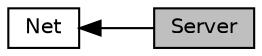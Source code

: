 digraph "Server"
{
  bgcolor="transparent";
  edge [fontname="Helvetica",fontsize="10",labelfontname="Helvetica",labelfontsize="10"];
  node [fontname="Helvetica",fontsize="10",shape=box];
  rankdir=LR;
  Node1 [label="Server",height=0.2,width=0.4,color="black", fillcolor="grey75", style="filled", fontcolor="black",tooltip="Server parts."];
  Node2 [label="Net",height=0.2,width=0.4,color="black",URL="$group__net.html",tooltip="Network module, including event loop in reactor mode and tcp server/client, etc."];
  Node2->Node1 [shape=plaintext, dir="back", style="solid"];
}

